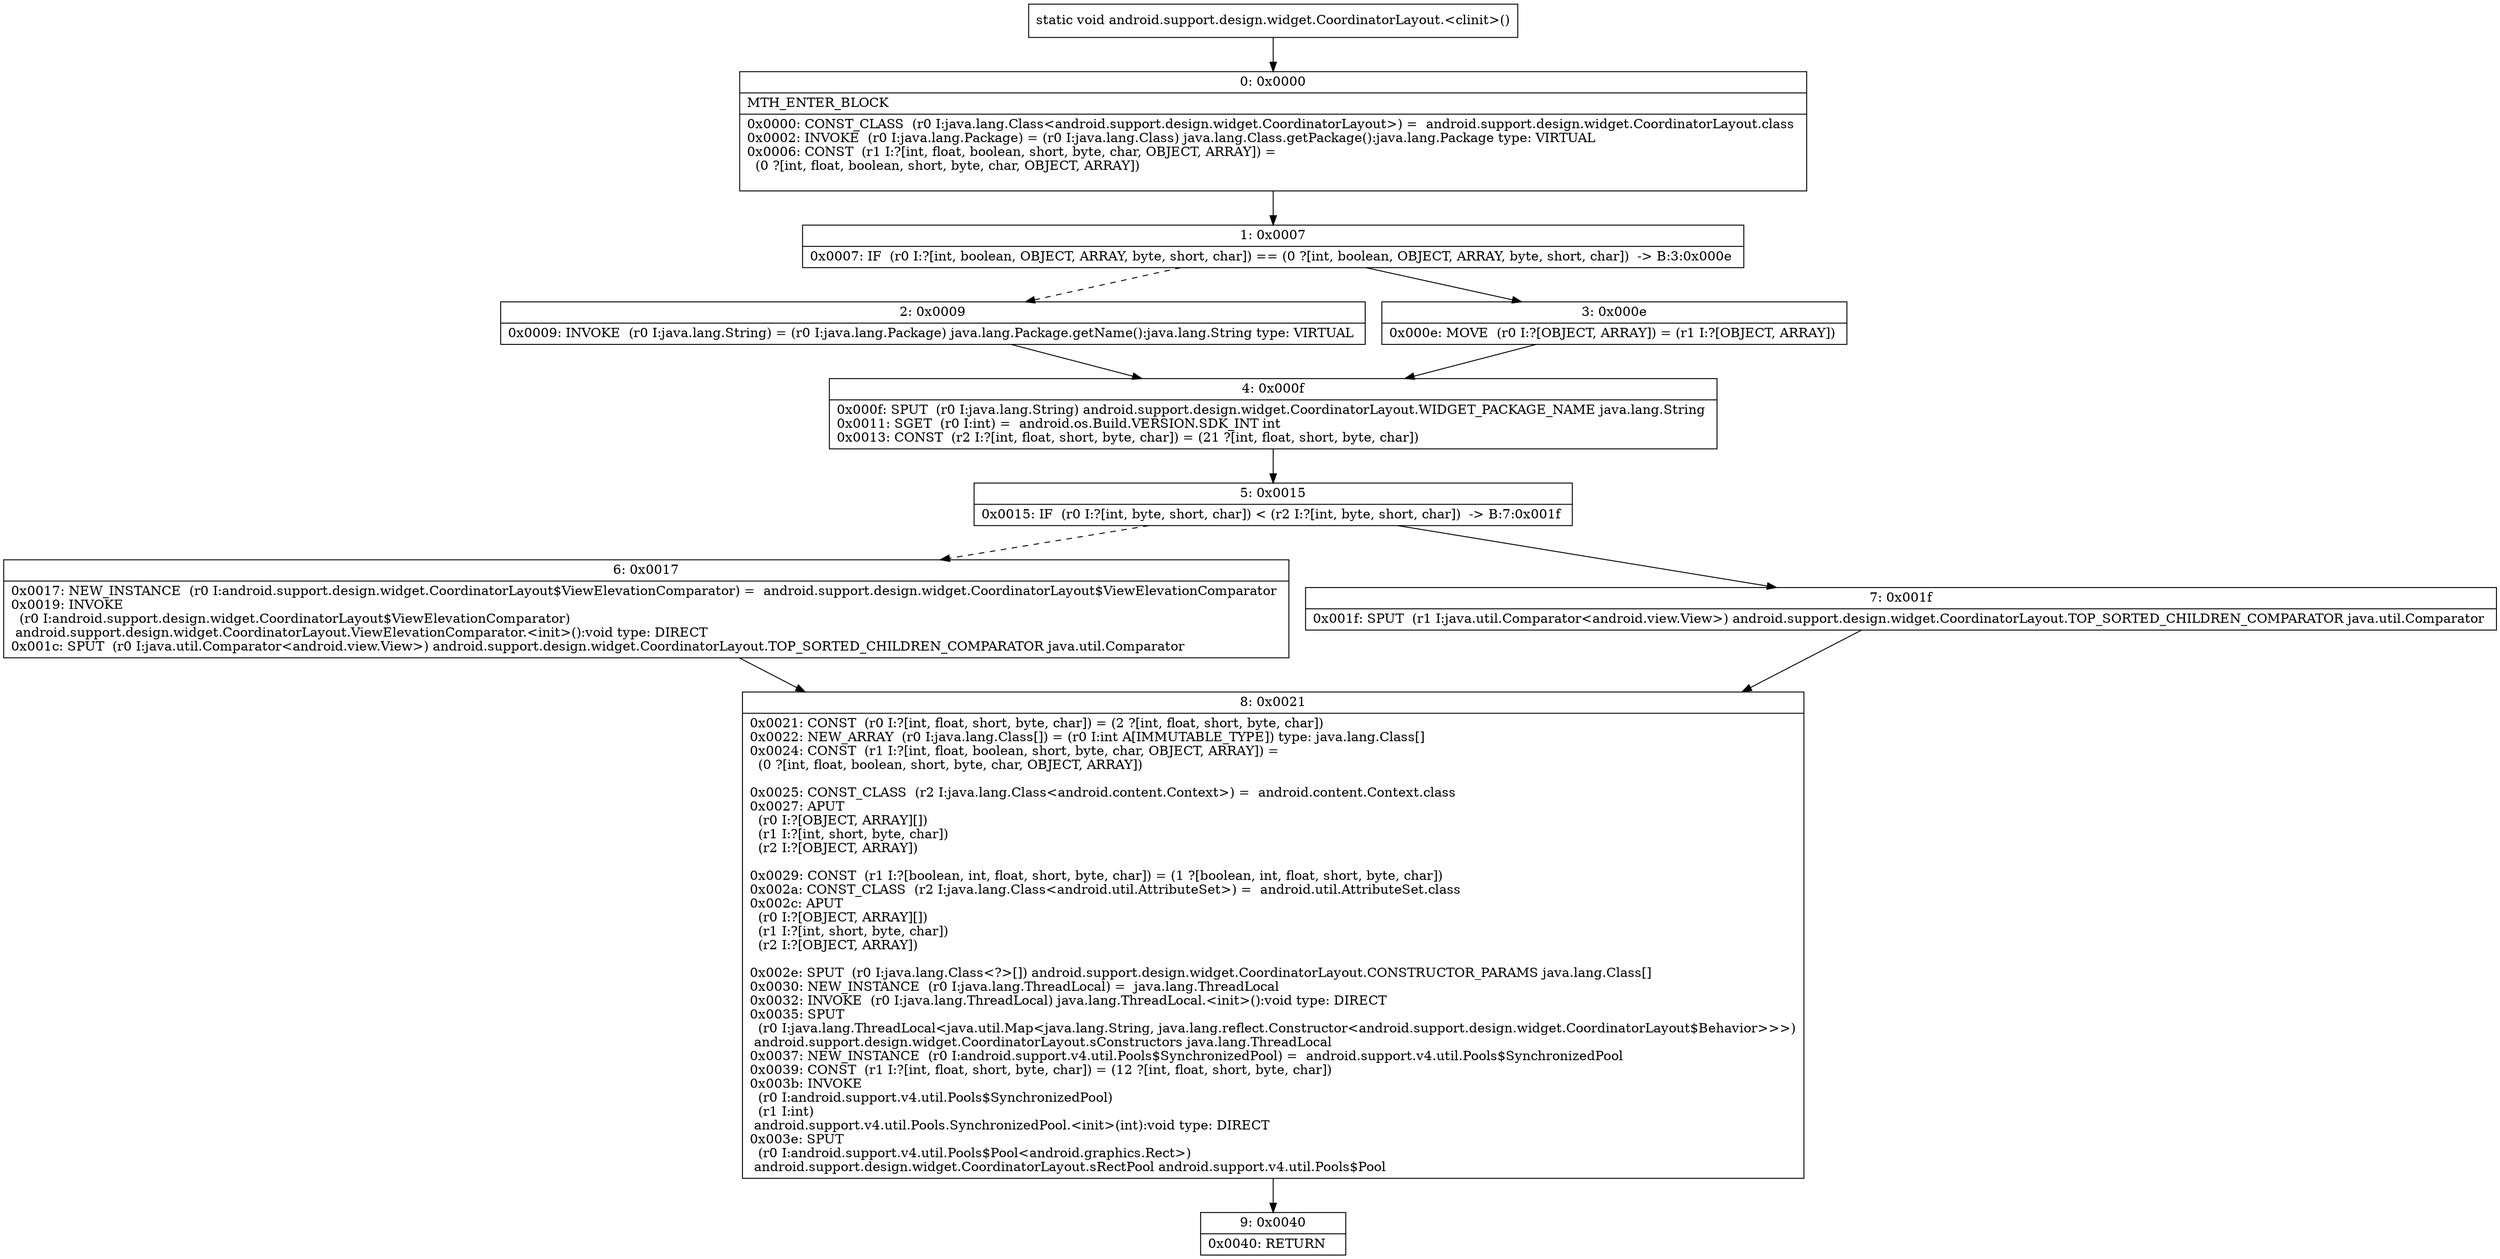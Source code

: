 digraph "CFG forandroid.support.design.widget.CoordinatorLayout.\<clinit\>()V" {
Node_0 [shape=record,label="{0\:\ 0x0000|MTH_ENTER_BLOCK\l|0x0000: CONST_CLASS  (r0 I:java.lang.Class\<android.support.design.widget.CoordinatorLayout\>) =  android.support.design.widget.CoordinatorLayout.class \l0x0002: INVOKE  (r0 I:java.lang.Package) = (r0 I:java.lang.Class) java.lang.Class.getPackage():java.lang.Package type: VIRTUAL \l0x0006: CONST  (r1 I:?[int, float, boolean, short, byte, char, OBJECT, ARRAY]) = \l  (0 ?[int, float, boolean, short, byte, char, OBJECT, ARRAY])\l \l}"];
Node_1 [shape=record,label="{1\:\ 0x0007|0x0007: IF  (r0 I:?[int, boolean, OBJECT, ARRAY, byte, short, char]) == (0 ?[int, boolean, OBJECT, ARRAY, byte, short, char])  \-\> B:3:0x000e \l}"];
Node_2 [shape=record,label="{2\:\ 0x0009|0x0009: INVOKE  (r0 I:java.lang.String) = (r0 I:java.lang.Package) java.lang.Package.getName():java.lang.String type: VIRTUAL \l}"];
Node_3 [shape=record,label="{3\:\ 0x000e|0x000e: MOVE  (r0 I:?[OBJECT, ARRAY]) = (r1 I:?[OBJECT, ARRAY]) \l}"];
Node_4 [shape=record,label="{4\:\ 0x000f|0x000f: SPUT  (r0 I:java.lang.String) android.support.design.widget.CoordinatorLayout.WIDGET_PACKAGE_NAME java.lang.String \l0x0011: SGET  (r0 I:int) =  android.os.Build.VERSION.SDK_INT int \l0x0013: CONST  (r2 I:?[int, float, short, byte, char]) = (21 ?[int, float, short, byte, char]) \l}"];
Node_5 [shape=record,label="{5\:\ 0x0015|0x0015: IF  (r0 I:?[int, byte, short, char]) \< (r2 I:?[int, byte, short, char])  \-\> B:7:0x001f \l}"];
Node_6 [shape=record,label="{6\:\ 0x0017|0x0017: NEW_INSTANCE  (r0 I:android.support.design.widget.CoordinatorLayout$ViewElevationComparator) =  android.support.design.widget.CoordinatorLayout$ViewElevationComparator \l0x0019: INVOKE  \l  (r0 I:android.support.design.widget.CoordinatorLayout$ViewElevationComparator)\l android.support.design.widget.CoordinatorLayout.ViewElevationComparator.\<init\>():void type: DIRECT \l0x001c: SPUT  (r0 I:java.util.Comparator\<android.view.View\>) android.support.design.widget.CoordinatorLayout.TOP_SORTED_CHILDREN_COMPARATOR java.util.Comparator \l}"];
Node_7 [shape=record,label="{7\:\ 0x001f|0x001f: SPUT  (r1 I:java.util.Comparator\<android.view.View\>) android.support.design.widget.CoordinatorLayout.TOP_SORTED_CHILDREN_COMPARATOR java.util.Comparator \l}"];
Node_8 [shape=record,label="{8\:\ 0x0021|0x0021: CONST  (r0 I:?[int, float, short, byte, char]) = (2 ?[int, float, short, byte, char]) \l0x0022: NEW_ARRAY  (r0 I:java.lang.Class[]) = (r0 I:int A[IMMUTABLE_TYPE]) type: java.lang.Class[] \l0x0024: CONST  (r1 I:?[int, float, boolean, short, byte, char, OBJECT, ARRAY]) = \l  (0 ?[int, float, boolean, short, byte, char, OBJECT, ARRAY])\l \l0x0025: CONST_CLASS  (r2 I:java.lang.Class\<android.content.Context\>) =  android.content.Context.class \l0x0027: APUT  \l  (r0 I:?[OBJECT, ARRAY][])\l  (r1 I:?[int, short, byte, char])\l  (r2 I:?[OBJECT, ARRAY])\l \l0x0029: CONST  (r1 I:?[boolean, int, float, short, byte, char]) = (1 ?[boolean, int, float, short, byte, char]) \l0x002a: CONST_CLASS  (r2 I:java.lang.Class\<android.util.AttributeSet\>) =  android.util.AttributeSet.class \l0x002c: APUT  \l  (r0 I:?[OBJECT, ARRAY][])\l  (r1 I:?[int, short, byte, char])\l  (r2 I:?[OBJECT, ARRAY])\l \l0x002e: SPUT  (r0 I:java.lang.Class\<?\>[]) android.support.design.widget.CoordinatorLayout.CONSTRUCTOR_PARAMS java.lang.Class[] \l0x0030: NEW_INSTANCE  (r0 I:java.lang.ThreadLocal) =  java.lang.ThreadLocal \l0x0032: INVOKE  (r0 I:java.lang.ThreadLocal) java.lang.ThreadLocal.\<init\>():void type: DIRECT \l0x0035: SPUT  \l  (r0 I:java.lang.ThreadLocal\<java.util.Map\<java.lang.String, java.lang.reflect.Constructor\<android.support.design.widget.CoordinatorLayout$Behavior\>\>\>)\l android.support.design.widget.CoordinatorLayout.sConstructors java.lang.ThreadLocal \l0x0037: NEW_INSTANCE  (r0 I:android.support.v4.util.Pools$SynchronizedPool) =  android.support.v4.util.Pools$SynchronizedPool \l0x0039: CONST  (r1 I:?[int, float, short, byte, char]) = (12 ?[int, float, short, byte, char]) \l0x003b: INVOKE  \l  (r0 I:android.support.v4.util.Pools$SynchronizedPool)\l  (r1 I:int)\l android.support.v4.util.Pools.SynchronizedPool.\<init\>(int):void type: DIRECT \l0x003e: SPUT  \l  (r0 I:android.support.v4.util.Pools$Pool\<android.graphics.Rect\>)\l android.support.design.widget.CoordinatorLayout.sRectPool android.support.v4.util.Pools$Pool \l}"];
Node_9 [shape=record,label="{9\:\ 0x0040|0x0040: RETURN   \l}"];
MethodNode[shape=record,label="{static void android.support.design.widget.CoordinatorLayout.\<clinit\>() }"];
MethodNode -> Node_0;
Node_0 -> Node_1;
Node_1 -> Node_2[style=dashed];
Node_1 -> Node_3;
Node_2 -> Node_4;
Node_3 -> Node_4;
Node_4 -> Node_5;
Node_5 -> Node_6[style=dashed];
Node_5 -> Node_7;
Node_6 -> Node_8;
Node_7 -> Node_8;
Node_8 -> Node_9;
}

